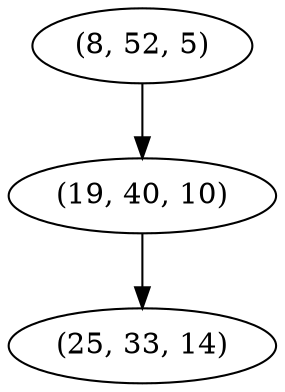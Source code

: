 digraph tree {
    "(8, 52, 5)";
    "(19, 40, 10)";
    "(25, 33, 14)";
    "(8, 52, 5)" -> "(19, 40, 10)";
    "(19, 40, 10)" -> "(25, 33, 14)";
}
